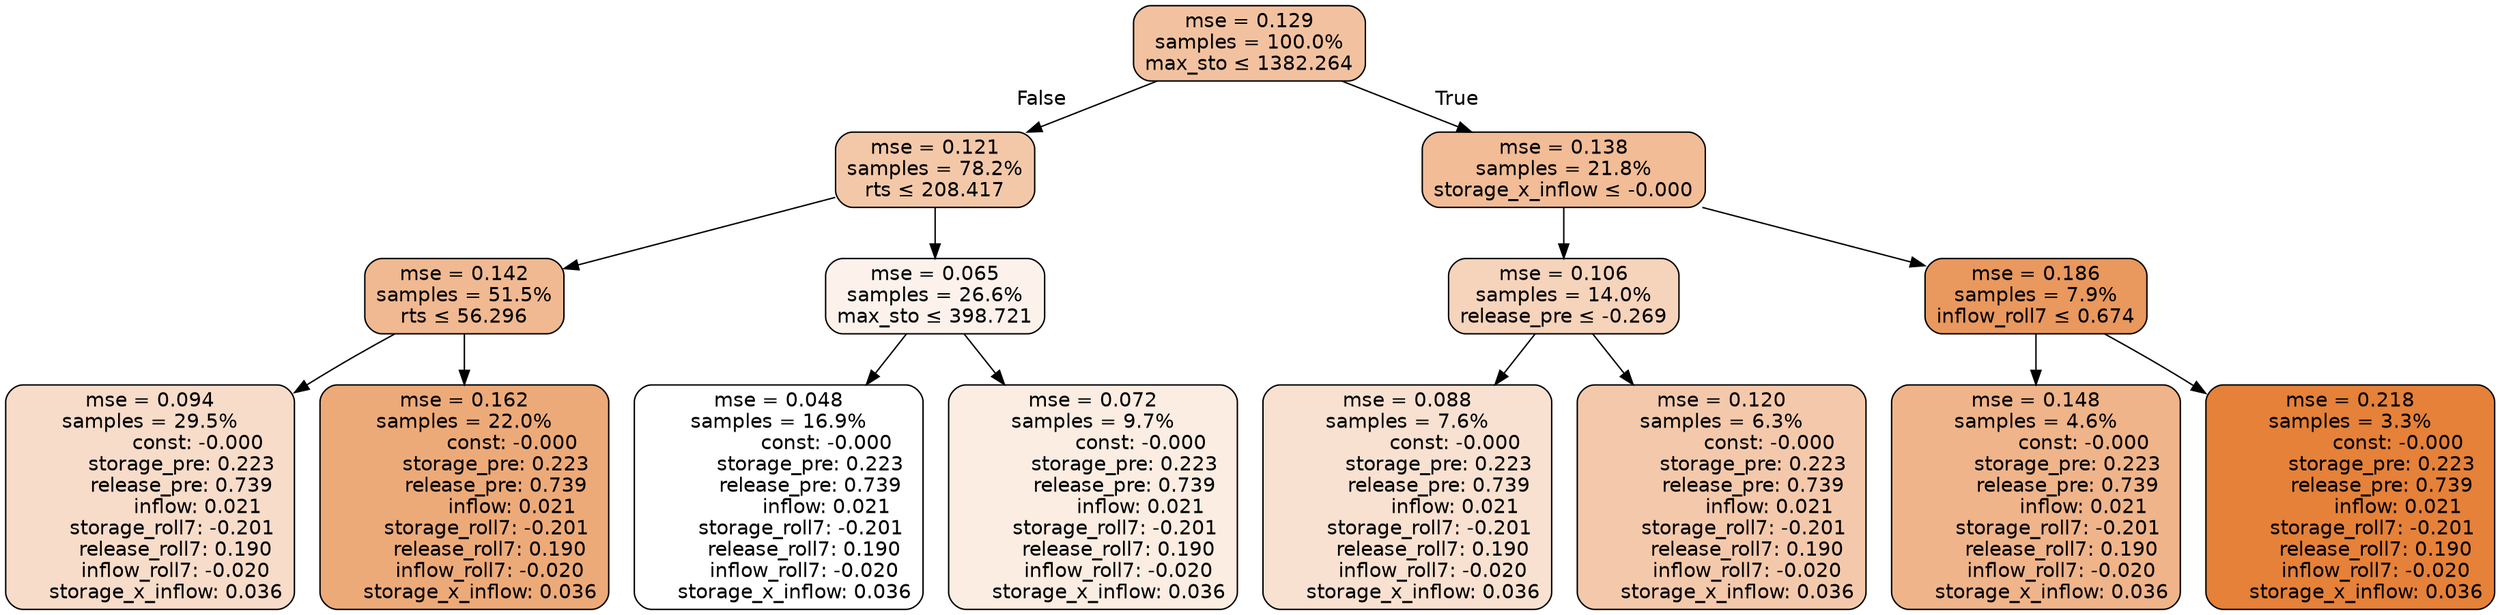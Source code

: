 digraph tree {
node [shape=rectangle, style="filled, rounded", color="black", fontname=helvetica] ;
edge [fontname=helvetica] ;
	"0" [label="mse = 0.129
samples = 100.0%
max_sto &le; 1382.264", fillcolor="#f2c2a0"]
	"1" [label="mse = 0.121
samples = 78.2%
rts &le; 208.417", fillcolor="#f3c8a9"]
	"2" [label="mse = 0.142
samples = 51.5%
rts &le; 56.296", fillcolor="#f0b991"]
	"3" [label="mse = 0.094
samples = 29.5%
               const: -0.000
          storage_pre: 0.223
          release_pre: 0.739
               inflow: 0.021
       storage_roll7: -0.201
        release_roll7: 0.190
        inflow_roll7: -0.020
     storage_x_inflow: 0.036", fillcolor="#f7dcc9"]
	"4" [label="mse = 0.162
samples = 22.0%
               const: -0.000
          storage_pre: 0.223
          release_pre: 0.739
               inflow: 0.021
       storage_roll7: -0.201
        release_roll7: 0.190
        inflow_roll7: -0.020
     storage_x_inflow: 0.036", fillcolor="#edaa79"]
	"5" [label="mse = 0.065
samples = 26.6%
max_sto &le; 398.721", fillcolor="#fcf2eb"]
	"6" [label="mse = 0.048
samples = 16.9%
               const: -0.000
          storage_pre: 0.223
          release_pre: 0.739
               inflow: 0.021
       storage_roll7: -0.201
        release_roll7: 0.190
        inflow_roll7: -0.020
     storage_x_inflow: 0.036", fillcolor="#ffffff"]
	"7" [label="mse = 0.072
samples = 9.7%
               const: -0.000
          storage_pre: 0.223
          release_pre: 0.739
               inflow: 0.021
       storage_roll7: -0.201
        release_roll7: 0.190
        inflow_roll7: -0.020
     storage_x_inflow: 0.036", fillcolor="#fbede2"]
	"8" [label="mse = 0.138
samples = 21.8%
storage_x_inflow &le; -0.000", fillcolor="#f1bc96"]
	"9" [label="mse = 0.106
samples = 14.0%
release_pre &le; -0.269", fillcolor="#f6d3bb"]
	"10" [label="mse = 0.088
samples = 7.6%
               const: -0.000
          storage_pre: 0.223
          release_pre: 0.739
               inflow: 0.021
       storage_roll7: -0.201
        release_roll7: 0.190
        inflow_roll7: -0.020
     storage_x_inflow: 0.036", fillcolor="#f8e1d0"]
	"11" [label="mse = 0.120
samples = 6.3%
               const: -0.000
          storage_pre: 0.223
          release_pre: 0.739
               inflow: 0.021
       storage_roll7: -0.201
        release_roll7: 0.190
        inflow_roll7: -0.020
     storage_x_inflow: 0.036", fillcolor="#f4c9ab"]
	"12" [label="mse = 0.186
samples = 7.9%
inflow_roll7 &le; 0.674", fillcolor="#e9985e"]
	"13" [label="mse = 0.148
samples = 4.6%
               const: -0.000
          storage_pre: 0.223
          release_pre: 0.739
               inflow: 0.021
       storage_roll7: -0.201
        release_roll7: 0.190
        inflow_roll7: -0.020
     storage_x_inflow: 0.036", fillcolor="#efb48a"]
	"14" [label="mse = 0.218
samples = 3.3%
               const: -0.000
          storage_pre: 0.223
          release_pre: 0.739
               inflow: 0.021
       storage_roll7: -0.201
        release_roll7: 0.190
        inflow_roll7: -0.020
     storage_x_inflow: 0.036", fillcolor="#e58139"]

	"0" -> "1" [labeldistance=2.5, labelangle=45, headlabel="False"]
	"1" -> "2"
	"2" -> "3"
	"2" -> "4"
	"1" -> "5"
	"5" -> "6"
	"5" -> "7"
	"0" -> "8" [labeldistance=2.5, labelangle=-45, headlabel="True"]
	"8" -> "9"
	"9" -> "10"
	"9" -> "11"
	"8" -> "12"
	"12" -> "13"
	"12" -> "14"
}